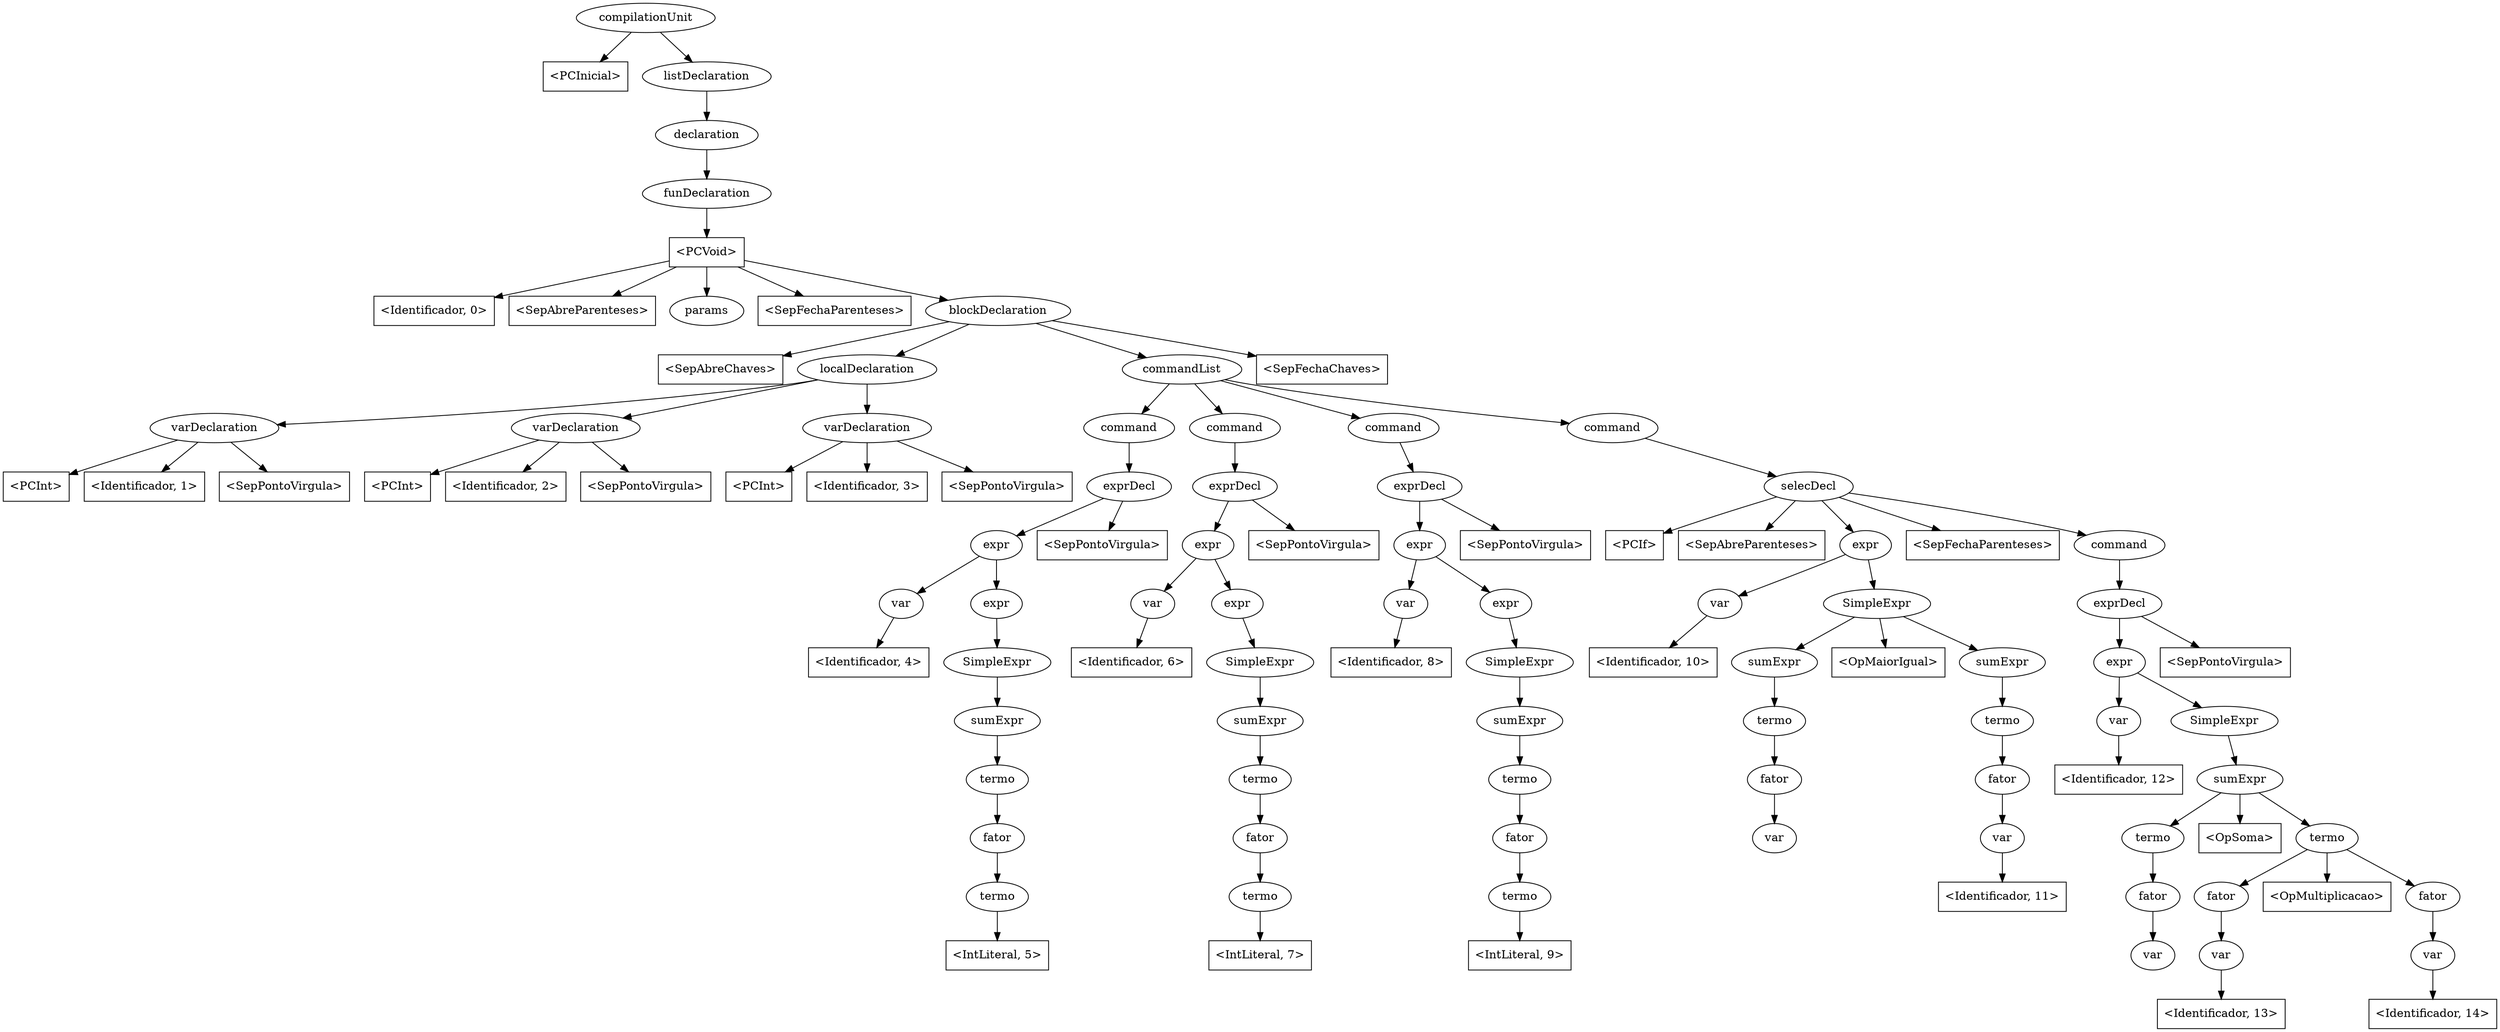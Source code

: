 digraph {

	0 [label="compilationUnit"]
	1 [label="<PCInicial>" shape=rectangle]
	2 [label="listDeclaration"]
	3 [label="declaration"]
	4 [label="funDeclaration"]
	5 [label="<PCVoid>" shape=rectangle]
	6 [label="<Identificador, 0>" shape=rectangle]
	7 [label="<SepAbreParenteses>" shape=rectangle]
	8 [label="params"]
	9 [label="<SepFechaParenteses>" shape=rectangle]
	10 [label="blockDeclaration"]
	11 [label="<SepAbreChaves>" shape=rectangle]
	12 [label="localDeclaration"]
	13 [label="varDeclaration"]
	14 [label="<PCInt>" shape=rectangle]
	15 [label="<Identificador, 1>" shape=rectangle]
	16 [label="<SepPontoVirgula>" shape=rectangle]
	17 [label="varDeclaration"]
	18 [label="<PCInt>" shape=rectangle]
	19 [label="<Identificador, 2>" shape=rectangle]
	20 [label="<SepPontoVirgula>" shape=rectangle]
	21 [label="varDeclaration"]
	22 [label="<PCInt>" shape=rectangle]
	23 [label="<Identificador, 3>" shape=rectangle]
	24 [label="<SepPontoVirgula>" shape=rectangle]
	25 [label="commandList"]
	26 [label="command"]
	27 [label="exprDecl"]
	28 [label="expr"]
	29 [label="var"]
	30 [label="<Identificador, 4>" shape=rectangle]
	31 [label="expr"]
	32 [label="SimpleExpr"]
	33 [label="sumExpr"]
	34 [label="termo"]
	35 [label="fator"]
	36 [label="termo"]
	37 [label="<IntLiteral, 5>" shape=rectangle]
	38 [label="<SepPontoVirgula>" shape=rectangle]
	39 [label="command"]
	40 [label="exprDecl"]
	41 [label="expr"]
	42 [label="var"]
	43 [label="<Identificador, 6>" shape=rectangle]
	44 [label="expr"]
	45 [label="SimpleExpr"]
	46 [label="sumExpr"]
	47 [label="termo"]
	48 [label="fator"]
	49 [label="termo"]
	50 [label="<IntLiteral, 7>" shape=rectangle]
	51 [label="<SepPontoVirgula>" shape=rectangle]
	52 [label="command"]
	53 [label="exprDecl"]
	54 [label="expr"]
	55 [label="var"]
	56 [label="<Identificador, 8>" shape=rectangle]
	57 [label="expr"]
	58 [label="SimpleExpr"]
	59 [label="sumExpr"]
	60 [label="termo"]
	61 [label="fator"]
	62 [label="termo"]
	63 [label="<IntLiteral, 9>" shape=rectangle]
	64 [label="<SepPontoVirgula>" shape=rectangle]
	65 [label="command"]
	66 [label="selecDecl"]
	67 [label="<PCIf>" shape=rectangle]
	68 [label="<SepAbreParenteses>" shape=rectangle]
	69 [label="expr"]
	70 [label="var"]
	71 [label="<Identificador, 10>" shape=rectangle]
	72 [label="SimpleExpr"]
	73 [label="sumExpr"]
	74 [label="termo"]
	75 [label="fator"]
	76 [label="var"]
	77 [label="<OpMaiorIgual>" shape=rectangle]
	78 [label="sumExpr"]
	79 [label="termo"]
	80 [label="fator"]
	81 [label="var"]
	82 [label="<Identificador, 11>" shape=rectangle]
	83 [label="<SepFechaParenteses>" shape=rectangle]
	84 [label="command"]
	85 [label="exprDecl"]
	86 [label="expr"]
	87 [label="var"]
	88 [label="<Identificador, 12>" shape=rectangle]
	89 [label="SimpleExpr"]
	90 [label="sumExpr"]
	91 [label="termo"]
	92 [label="fator"]
	93 [label="var"]
	94 [label="<OpSoma>" shape=rectangle]
	95 [label="termo"]
	96 [label="fator"]
	97 [label="var"]
	98 [label="<Identificador, 13>" shape=rectangle]
	99 [label="<OpMultiplicacao>" shape=rectangle]
	100 [label="fator"]
	101 [label="var"]
	102 [label="<Identificador, 14>" shape=rectangle]
	103 [label="<SepPontoVirgula>" shape=rectangle]
	104 [label="<SepFechaChaves>" shape=rectangle]

	0 -> 1
	0 -> 2
	2 -> 3
	3 -> 4
	4 -> 5
	5 -> 6
	5 -> 7
	5 -> 8
	5 -> 9
	5 -> 10
	10 -> 11
	10 -> 12
	12 -> 13
	13 -> 14
	13 -> 15
	13 -> 16
	12 -> 17
	17 -> 18
	17 -> 19
	17 -> 20
	12 -> 21
	21 -> 22
	21 -> 23
	21 -> 24
	10 -> 25
	25 -> 26
	26 -> 27
	27 -> 28
	28 -> 29
	29 -> 30
	28 -> 31
	31 -> 32
	32 -> 33
	33 -> 34
	34 -> 35
	35 -> 36
	36 -> 37
	27 -> 38
	25 -> 39
	39 -> 40
	40 -> 41
	41 -> 42
	42 -> 43
	41 -> 44
	44 -> 45
	45 -> 46
	46 -> 47
	47 -> 48
	48 -> 49
	49 -> 50
	40 -> 51
	25 -> 52
	52 -> 53
	53 -> 54
	54 -> 55
	55 -> 56
	54 -> 57
	57 -> 58
	58 -> 59
	59 -> 60
	60 -> 61
	61 -> 62
	62 -> 63
	53 -> 64
	25 -> 65
	65 -> 66
	66 -> 67
	66 -> 68
	66 -> 69
	69 -> 70
	70 -> 71
	69 -> 72
	72 -> 73
	73 -> 74
	74 -> 75
	75 -> 76
	72 -> 77
	72 -> 78
	78 -> 79
	79 -> 80
	80 -> 81
	81 -> 82
	66 -> 83
	66 -> 84
	84 -> 85
	85 -> 86
	86 -> 87
	87 -> 88
	86 -> 89
	89 -> 90
	90 -> 91
	91 -> 92
	92 -> 93
	90 -> 94
	90 -> 95
	95 -> 96
	96 -> 97
	97 -> 98
	95 -> 99
	95 -> 100
	100 -> 101
	101 -> 102
	85 -> 103
	10 -> 104

}